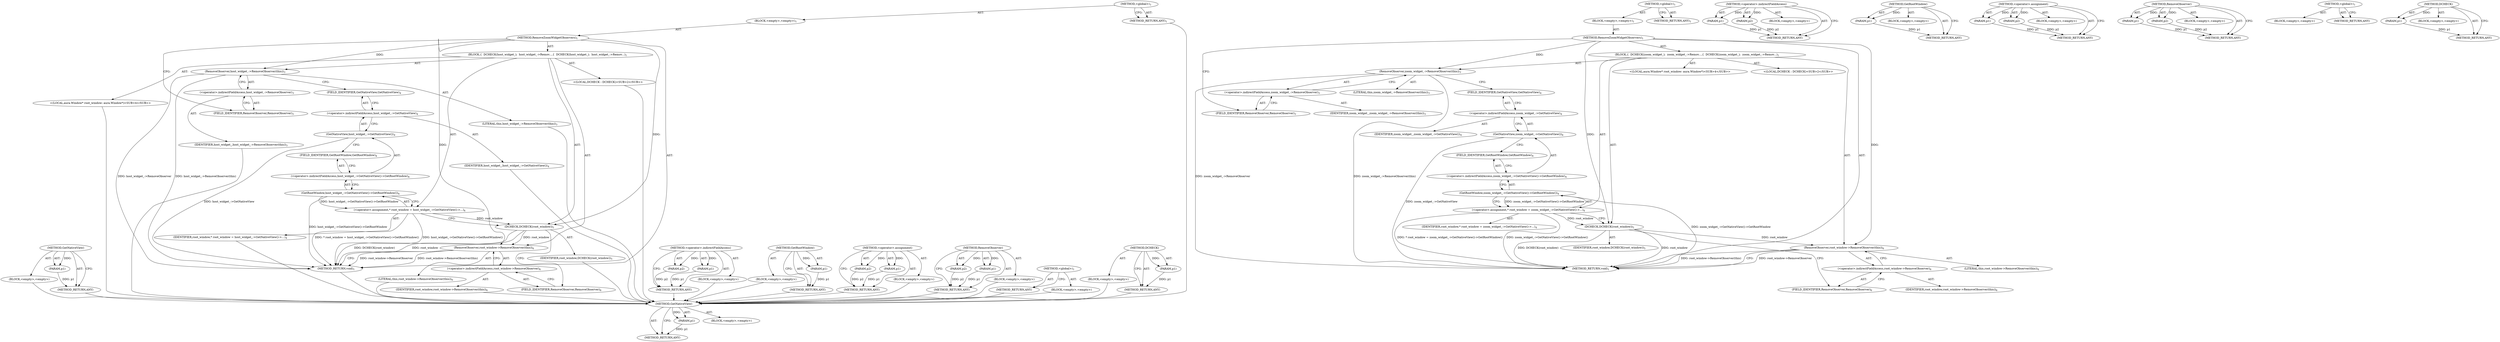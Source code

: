 digraph "DCHECK" {
vulnerable_71 [label=<(METHOD,GetNativeView)>];
vulnerable_72 [label=<(PARAM,p1)>];
vulnerable_73 [label=<(BLOCK,&lt;empty&gt;,&lt;empty&gt;)>];
vulnerable_74 [label=<(METHOD_RETURN,ANY)>];
vulnerable_6 [label=<(METHOD,&lt;global&gt;)<SUB>1</SUB>>];
vulnerable_7 [label=<(BLOCK,&lt;empty&gt;,&lt;empty&gt;)<SUB>1</SUB>>];
vulnerable_8 [label=<(METHOD,RemoveZoomWidgetObservers)<SUB>1</SUB>>];
vulnerable_9 [label=<(BLOCK,{
  DCHECK(zoom_widget_);
  zoom_widget_-&gt;Remov...,{
  DCHECK(zoom_widget_);
  zoom_widget_-&gt;Remov...)<SUB>1</SUB>>];
vulnerable_10 [label="<(LOCAL,DCHECK : DCHECK)<SUB>2</SUB>>"];
vulnerable_11 [label=<(RemoveObserver,zoom_widget_-&gt;RemoveObserver(this))<SUB>3</SUB>>];
vulnerable_12 [label=<(&lt;operator&gt;.indirectFieldAccess,zoom_widget_-&gt;RemoveObserver)<SUB>3</SUB>>];
vulnerable_13 [label=<(IDENTIFIER,zoom_widget_,zoom_widget_-&gt;RemoveObserver(this))<SUB>3</SUB>>];
vulnerable_14 [label=<(FIELD_IDENTIFIER,RemoveObserver,RemoveObserver)<SUB>3</SUB>>];
vulnerable_15 [label=<(LITERAL,this,zoom_widget_-&gt;RemoveObserver(this))<SUB>3</SUB>>];
vulnerable_16 [label="<(LOCAL,aura.Window* root_window: aura.Window*)<SUB>4</SUB>>"];
vulnerable_17 [label=<(&lt;operator&gt;.assignment,* root_window = zoom_widget_-&gt;GetNativeView()-&gt;...)<SUB>4</SUB>>];
vulnerable_18 [label=<(IDENTIFIER,root_window,* root_window = zoom_widget_-&gt;GetNativeView()-&gt;...)<SUB>4</SUB>>];
vulnerable_19 [label=<(GetRootWindow,zoom_widget_-&gt;GetNativeView()-&gt;GetRootWindow())<SUB>4</SUB>>];
vulnerable_20 [label=<(&lt;operator&gt;.indirectFieldAccess,zoom_widget_-&gt;GetNativeView()-&gt;GetRootWindow)<SUB>4</SUB>>];
vulnerable_21 [label=<(GetNativeView,zoom_widget_-&gt;GetNativeView())<SUB>4</SUB>>];
vulnerable_22 [label=<(&lt;operator&gt;.indirectFieldAccess,zoom_widget_-&gt;GetNativeView)<SUB>4</SUB>>];
vulnerable_23 [label=<(IDENTIFIER,zoom_widget_,zoom_widget_-&gt;GetNativeView())<SUB>4</SUB>>];
vulnerable_24 [label=<(FIELD_IDENTIFIER,GetNativeView,GetNativeView)<SUB>4</SUB>>];
vulnerable_25 [label=<(FIELD_IDENTIFIER,GetRootWindow,GetRootWindow)<SUB>4</SUB>>];
vulnerable_26 [label=<(DCHECK,DCHECK(root_window))<SUB>5</SUB>>];
vulnerable_27 [label=<(IDENTIFIER,root_window,DCHECK(root_window))<SUB>5</SUB>>];
vulnerable_28 [label=<(RemoveObserver,root_window-&gt;RemoveObserver(this))<SUB>6</SUB>>];
vulnerable_29 [label=<(&lt;operator&gt;.indirectFieldAccess,root_window-&gt;RemoveObserver)<SUB>6</SUB>>];
vulnerable_30 [label=<(IDENTIFIER,root_window,root_window-&gt;RemoveObserver(this))<SUB>6</SUB>>];
vulnerable_31 [label=<(FIELD_IDENTIFIER,RemoveObserver,RemoveObserver)<SUB>6</SUB>>];
vulnerable_32 [label=<(LITERAL,this,root_window-&gt;RemoveObserver(this))<SUB>6</SUB>>];
vulnerable_33 [label=<(METHOD_RETURN,void)<SUB>1</SUB>>];
vulnerable_35 [label=<(METHOD_RETURN,ANY)<SUB>1</SUB>>];
vulnerable_57 [label=<(METHOD,&lt;operator&gt;.indirectFieldAccess)>];
vulnerable_58 [label=<(PARAM,p1)>];
vulnerable_59 [label=<(PARAM,p2)>];
vulnerable_60 [label=<(BLOCK,&lt;empty&gt;,&lt;empty&gt;)>];
vulnerable_61 [label=<(METHOD_RETURN,ANY)>];
vulnerable_67 [label=<(METHOD,GetRootWindow)>];
vulnerable_68 [label=<(PARAM,p1)>];
vulnerable_69 [label=<(BLOCK,&lt;empty&gt;,&lt;empty&gt;)>];
vulnerable_70 [label=<(METHOD_RETURN,ANY)>];
vulnerable_62 [label=<(METHOD,&lt;operator&gt;.assignment)>];
vulnerable_63 [label=<(PARAM,p1)>];
vulnerable_64 [label=<(PARAM,p2)>];
vulnerable_65 [label=<(BLOCK,&lt;empty&gt;,&lt;empty&gt;)>];
vulnerable_66 [label=<(METHOD_RETURN,ANY)>];
vulnerable_52 [label=<(METHOD,RemoveObserver)>];
vulnerable_53 [label=<(PARAM,p1)>];
vulnerable_54 [label=<(PARAM,p2)>];
vulnerable_55 [label=<(BLOCK,&lt;empty&gt;,&lt;empty&gt;)>];
vulnerable_56 [label=<(METHOD_RETURN,ANY)>];
vulnerable_46 [label=<(METHOD,&lt;global&gt;)<SUB>1</SUB>>];
vulnerable_47 [label=<(BLOCK,&lt;empty&gt;,&lt;empty&gt;)>];
vulnerable_48 [label=<(METHOD_RETURN,ANY)>];
vulnerable_75 [label=<(METHOD,DCHECK)>];
vulnerable_76 [label=<(PARAM,p1)>];
vulnerable_77 [label=<(BLOCK,&lt;empty&gt;,&lt;empty&gt;)>];
vulnerable_78 [label=<(METHOD_RETURN,ANY)>];
fixed_71 [label=<(METHOD,GetNativeView)>];
fixed_72 [label=<(PARAM,p1)>];
fixed_73 [label=<(BLOCK,&lt;empty&gt;,&lt;empty&gt;)>];
fixed_74 [label=<(METHOD_RETURN,ANY)>];
fixed_6 [label=<(METHOD,&lt;global&gt;)<SUB>1</SUB>>];
fixed_7 [label=<(BLOCK,&lt;empty&gt;,&lt;empty&gt;)<SUB>1</SUB>>];
fixed_8 [label=<(METHOD,RemoveZoomWidgetObservers)<SUB>1</SUB>>];
fixed_9 [label=<(BLOCK,{
  DCHECK(host_widget_);
  host_widget_-&gt;Remov...,{
  DCHECK(host_widget_);
  host_widget_-&gt;Remov...)<SUB>1</SUB>>];
fixed_10 [label="<(LOCAL,DCHECK : DCHECK)<SUB>2</SUB>>"];
fixed_11 [label=<(RemoveObserver,host_widget_-&gt;RemoveObserver(this))<SUB>3</SUB>>];
fixed_12 [label=<(&lt;operator&gt;.indirectFieldAccess,host_widget_-&gt;RemoveObserver)<SUB>3</SUB>>];
fixed_13 [label=<(IDENTIFIER,host_widget_,host_widget_-&gt;RemoveObserver(this))<SUB>3</SUB>>];
fixed_14 [label=<(FIELD_IDENTIFIER,RemoveObserver,RemoveObserver)<SUB>3</SUB>>];
fixed_15 [label=<(LITERAL,this,host_widget_-&gt;RemoveObserver(this))<SUB>3</SUB>>];
fixed_16 [label="<(LOCAL,aura.Window* root_window: aura.Window*)<SUB>4</SUB>>"];
fixed_17 [label=<(&lt;operator&gt;.assignment,* root_window = host_widget_-&gt;GetNativeView()-&gt;...)<SUB>4</SUB>>];
fixed_18 [label=<(IDENTIFIER,root_window,* root_window = host_widget_-&gt;GetNativeView()-&gt;...)<SUB>4</SUB>>];
fixed_19 [label=<(GetRootWindow,host_widget_-&gt;GetNativeView()-&gt;GetRootWindow())<SUB>4</SUB>>];
fixed_20 [label=<(&lt;operator&gt;.indirectFieldAccess,host_widget_-&gt;GetNativeView()-&gt;GetRootWindow)<SUB>4</SUB>>];
fixed_21 [label=<(GetNativeView,host_widget_-&gt;GetNativeView())<SUB>4</SUB>>];
fixed_22 [label=<(&lt;operator&gt;.indirectFieldAccess,host_widget_-&gt;GetNativeView)<SUB>4</SUB>>];
fixed_23 [label=<(IDENTIFIER,host_widget_,host_widget_-&gt;GetNativeView())<SUB>4</SUB>>];
fixed_24 [label=<(FIELD_IDENTIFIER,GetNativeView,GetNativeView)<SUB>4</SUB>>];
fixed_25 [label=<(FIELD_IDENTIFIER,GetRootWindow,GetRootWindow)<SUB>4</SUB>>];
fixed_26 [label=<(DCHECK,DCHECK(root_window))<SUB>5</SUB>>];
fixed_27 [label=<(IDENTIFIER,root_window,DCHECK(root_window))<SUB>5</SUB>>];
fixed_28 [label=<(RemoveObserver,root_window-&gt;RemoveObserver(this))<SUB>6</SUB>>];
fixed_29 [label=<(&lt;operator&gt;.indirectFieldAccess,root_window-&gt;RemoveObserver)<SUB>6</SUB>>];
fixed_30 [label=<(IDENTIFIER,root_window,root_window-&gt;RemoveObserver(this))<SUB>6</SUB>>];
fixed_31 [label=<(FIELD_IDENTIFIER,RemoveObserver,RemoveObserver)<SUB>6</SUB>>];
fixed_32 [label=<(LITERAL,this,root_window-&gt;RemoveObserver(this))<SUB>6</SUB>>];
fixed_33 [label=<(METHOD_RETURN,void)<SUB>1</SUB>>];
fixed_35 [label=<(METHOD_RETURN,ANY)<SUB>1</SUB>>];
fixed_57 [label=<(METHOD,&lt;operator&gt;.indirectFieldAccess)>];
fixed_58 [label=<(PARAM,p1)>];
fixed_59 [label=<(PARAM,p2)>];
fixed_60 [label=<(BLOCK,&lt;empty&gt;,&lt;empty&gt;)>];
fixed_61 [label=<(METHOD_RETURN,ANY)>];
fixed_67 [label=<(METHOD,GetRootWindow)>];
fixed_68 [label=<(PARAM,p1)>];
fixed_69 [label=<(BLOCK,&lt;empty&gt;,&lt;empty&gt;)>];
fixed_70 [label=<(METHOD_RETURN,ANY)>];
fixed_62 [label=<(METHOD,&lt;operator&gt;.assignment)>];
fixed_63 [label=<(PARAM,p1)>];
fixed_64 [label=<(PARAM,p2)>];
fixed_65 [label=<(BLOCK,&lt;empty&gt;,&lt;empty&gt;)>];
fixed_66 [label=<(METHOD_RETURN,ANY)>];
fixed_52 [label=<(METHOD,RemoveObserver)>];
fixed_53 [label=<(PARAM,p1)>];
fixed_54 [label=<(PARAM,p2)>];
fixed_55 [label=<(BLOCK,&lt;empty&gt;,&lt;empty&gt;)>];
fixed_56 [label=<(METHOD_RETURN,ANY)>];
fixed_46 [label=<(METHOD,&lt;global&gt;)<SUB>1</SUB>>];
fixed_47 [label=<(BLOCK,&lt;empty&gt;,&lt;empty&gt;)>];
fixed_48 [label=<(METHOD_RETURN,ANY)>];
fixed_75 [label=<(METHOD,DCHECK)>];
fixed_76 [label=<(PARAM,p1)>];
fixed_77 [label=<(BLOCK,&lt;empty&gt;,&lt;empty&gt;)>];
fixed_78 [label=<(METHOD_RETURN,ANY)>];
vulnerable_71 -> vulnerable_72  [key=0, label="AST: "];
vulnerable_71 -> vulnerable_72  [key=1, label="DDG: "];
vulnerable_71 -> vulnerable_73  [key=0, label="AST: "];
vulnerable_71 -> vulnerable_74  [key=0, label="AST: "];
vulnerable_71 -> vulnerable_74  [key=1, label="CFG: "];
vulnerable_72 -> vulnerable_74  [key=0, label="DDG: p1"];
vulnerable_6 -> vulnerable_7  [key=0, label="AST: "];
vulnerable_6 -> vulnerable_35  [key=0, label="AST: "];
vulnerable_6 -> vulnerable_35  [key=1, label="CFG: "];
vulnerable_7 -> vulnerable_8  [key=0, label="AST: "];
vulnerable_8 -> vulnerable_9  [key=0, label="AST: "];
vulnerable_8 -> vulnerable_33  [key=0, label="AST: "];
vulnerable_8 -> vulnerable_14  [key=0, label="CFG: "];
vulnerable_8 -> vulnerable_11  [key=0, label="DDG: "];
vulnerable_8 -> vulnerable_26  [key=0, label="DDG: "];
vulnerable_8 -> vulnerable_28  [key=0, label="DDG: "];
vulnerable_9 -> vulnerable_10  [key=0, label="AST: "];
vulnerable_9 -> vulnerable_11  [key=0, label="AST: "];
vulnerable_9 -> vulnerable_16  [key=0, label="AST: "];
vulnerable_9 -> vulnerable_17  [key=0, label="AST: "];
vulnerable_9 -> vulnerable_26  [key=0, label="AST: "];
vulnerable_9 -> vulnerable_28  [key=0, label="AST: "];
vulnerable_11 -> vulnerable_12  [key=0, label="AST: "];
vulnerable_11 -> vulnerable_15  [key=0, label="AST: "];
vulnerable_11 -> vulnerable_24  [key=0, label="CFG: "];
vulnerable_11 -> vulnerable_33  [key=0, label="DDG: zoom_widget_-&gt;RemoveObserver"];
vulnerable_11 -> vulnerable_33  [key=1, label="DDG: zoom_widget_-&gt;RemoveObserver(this)"];
vulnerable_12 -> vulnerable_13  [key=0, label="AST: "];
vulnerable_12 -> vulnerable_14  [key=0, label="AST: "];
vulnerable_12 -> vulnerable_11  [key=0, label="CFG: "];
vulnerable_14 -> vulnerable_12  [key=0, label="CFG: "];
vulnerable_17 -> vulnerable_18  [key=0, label="AST: "];
vulnerable_17 -> vulnerable_19  [key=0, label="AST: "];
vulnerable_17 -> vulnerable_26  [key=0, label="CFG: "];
vulnerable_17 -> vulnerable_26  [key=1, label="DDG: root_window"];
vulnerable_17 -> vulnerable_33  [key=0, label="DDG: zoom_widget_-&gt;GetNativeView()-&gt;GetRootWindow()"];
vulnerable_17 -> vulnerable_33  [key=1, label="DDG: * root_window = zoom_widget_-&gt;GetNativeView()-&gt;GetRootWindow()"];
vulnerable_19 -> vulnerable_20  [key=0, label="AST: "];
vulnerable_19 -> vulnerable_17  [key=0, label="CFG: "];
vulnerable_19 -> vulnerable_17  [key=1, label="DDG: zoom_widget_-&gt;GetNativeView()-&gt;GetRootWindow"];
vulnerable_19 -> vulnerable_33  [key=0, label="DDG: zoom_widget_-&gt;GetNativeView()-&gt;GetRootWindow"];
vulnerable_20 -> vulnerable_21  [key=0, label="AST: "];
vulnerable_20 -> vulnerable_25  [key=0, label="AST: "];
vulnerable_20 -> vulnerable_19  [key=0, label="CFG: "];
vulnerable_21 -> vulnerable_22  [key=0, label="AST: "];
vulnerable_21 -> vulnerable_25  [key=0, label="CFG: "];
vulnerable_21 -> vulnerable_33  [key=0, label="DDG: zoom_widget_-&gt;GetNativeView"];
vulnerable_22 -> vulnerable_23  [key=0, label="AST: "];
vulnerable_22 -> vulnerable_24  [key=0, label="AST: "];
vulnerable_22 -> vulnerable_21  [key=0, label="CFG: "];
vulnerable_24 -> vulnerable_22  [key=0, label="CFG: "];
vulnerable_25 -> vulnerable_20  [key=0, label="CFG: "];
vulnerable_26 -> vulnerable_27  [key=0, label="AST: "];
vulnerable_26 -> vulnerable_31  [key=0, label="CFG: "];
vulnerable_26 -> vulnerable_33  [key=0, label="DDG: root_window"];
vulnerable_26 -> vulnerable_33  [key=1, label="DDG: DCHECK(root_window)"];
vulnerable_26 -> vulnerable_28  [key=0, label="DDG: root_window"];
vulnerable_28 -> vulnerable_29  [key=0, label="AST: "];
vulnerable_28 -> vulnerable_32  [key=0, label="AST: "];
vulnerable_28 -> vulnerable_33  [key=0, label="CFG: "];
vulnerable_28 -> vulnerable_33  [key=1, label="DDG: root_window-&gt;RemoveObserver"];
vulnerable_28 -> vulnerable_33  [key=2, label="DDG: root_window-&gt;RemoveObserver(this)"];
vulnerable_29 -> vulnerable_30  [key=0, label="AST: "];
vulnerable_29 -> vulnerable_31  [key=0, label="AST: "];
vulnerable_29 -> vulnerable_28  [key=0, label="CFG: "];
vulnerable_31 -> vulnerable_29  [key=0, label="CFG: "];
vulnerable_57 -> vulnerable_58  [key=0, label="AST: "];
vulnerable_57 -> vulnerable_58  [key=1, label="DDG: "];
vulnerable_57 -> vulnerable_60  [key=0, label="AST: "];
vulnerable_57 -> vulnerable_59  [key=0, label="AST: "];
vulnerable_57 -> vulnerable_59  [key=1, label="DDG: "];
vulnerable_57 -> vulnerable_61  [key=0, label="AST: "];
vulnerable_57 -> vulnerable_61  [key=1, label="CFG: "];
vulnerable_58 -> vulnerable_61  [key=0, label="DDG: p1"];
vulnerable_59 -> vulnerable_61  [key=0, label="DDG: p2"];
vulnerable_67 -> vulnerable_68  [key=0, label="AST: "];
vulnerable_67 -> vulnerable_68  [key=1, label="DDG: "];
vulnerable_67 -> vulnerable_69  [key=0, label="AST: "];
vulnerable_67 -> vulnerable_70  [key=0, label="AST: "];
vulnerable_67 -> vulnerable_70  [key=1, label="CFG: "];
vulnerable_68 -> vulnerable_70  [key=0, label="DDG: p1"];
vulnerable_62 -> vulnerable_63  [key=0, label="AST: "];
vulnerable_62 -> vulnerable_63  [key=1, label="DDG: "];
vulnerable_62 -> vulnerable_65  [key=0, label="AST: "];
vulnerable_62 -> vulnerable_64  [key=0, label="AST: "];
vulnerable_62 -> vulnerable_64  [key=1, label="DDG: "];
vulnerable_62 -> vulnerable_66  [key=0, label="AST: "];
vulnerable_62 -> vulnerable_66  [key=1, label="CFG: "];
vulnerable_63 -> vulnerable_66  [key=0, label="DDG: p1"];
vulnerable_64 -> vulnerable_66  [key=0, label="DDG: p2"];
vulnerable_52 -> vulnerable_53  [key=0, label="AST: "];
vulnerable_52 -> vulnerable_53  [key=1, label="DDG: "];
vulnerable_52 -> vulnerable_55  [key=0, label="AST: "];
vulnerable_52 -> vulnerable_54  [key=0, label="AST: "];
vulnerable_52 -> vulnerable_54  [key=1, label="DDG: "];
vulnerable_52 -> vulnerable_56  [key=0, label="AST: "];
vulnerable_52 -> vulnerable_56  [key=1, label="CFG: "];
vulnerable_53 -> vulnerable_56  [key=0, label="DDG: p1"];
vulnerable_54 -> vulnerable_56  [key=0, label="DDG: p2"];
vulnerable_46 -> vulnerable_47  [key=0, label="AST: "];
vulnerable_46 -> vulnerable_48  [key=0, label="AST: "];
vulnerable_46 -> vulnerable_48  [key=1, label="CFG: "];
vulnerable_75 -> vulnerable_76  [key=0, label="AST: "];
vulnerable_75 -> vulnerable_76  [key=1, label="DDG: "];
vulnerable_75 -> vulnerable_77  [key=0, label="AST: "];
vulnerable_75 -> vulnerable_78  [key=0, label="AST: "];
vulnerable_75 -> vulnerable_78  [key=1, label="CFG: "];
vulnerable_76 -> vulnerable_78  [key=0, label="DDG: p1"];
fixed_71 -> fixed_72  [key=0, label="AST: "];
fixed_71 -> fixed_72  [key=1, label="DDG: "];
fixed_71 -> fixed_73  [key=0, label="AST: "];
fixed_71 -> fixed_74  [key=0, label="AST: "];
fixed_71 -> fixed_74  [key=1, label="CFG: "];
fixed_72 -> fixed_74  [key=0, label="DDG: p1"];
fixed_73 -> vulnerable_71  [key=0];
fixed_74 -> vulnerable_71  [key=0];
fixed_6 -> fixed_7  [key=0, label="AST: "];
fixed_6 -> fixed_35  [key=0, label="AST: "];
fixed_6 -> fixed_35  [key=1, label="CFG: "];
fixed_7 -> fixed_8  [key=0, label="AST: "];
fixed_8 -> fixed_9  [key=0, label="AST: "];
fixed_8 -> fixed_33  [key=0, label="AST: "];
fixed_8 -> fixed_14  [key=0, label="CFG: "];
fixed_8 -> fixed_11  [key=0, label="DDG: "];
fixed_8 -> fixed_26  [key=0, label="DDG: "];
fixed_8 -> fixed_28  [key=0, label="DDG: "];
fixed_9 -> fixed_10  [key=0, label="AST: "];
fixed_9 -> fixed_11  [key=0, label="AST: "];
fixed_9 -> fixed_16  [key=0, label="AST: "];
fixed_9 -> fixed_17  [key=0, label="AST: "];
fixed_9 -> fixed_26  [key=0, label="AST: "];
fixed_9 -> fixed_28  [key=0, label="AST: "];
fixed_10 -> vulnerable_71  [key=0];
fixed_11 -> fixed_12  [key=0, label="AST: "];
fixed_11 -> fixed_15  [key=0, label="AST: "];
fixed_11 -> fixed_24  [key=0, label="CFG: "];
fixed_11 -> fixed_33  [key=0, label="DDG: host_widget_-&gt;RemoveObserver"];
fixed_11 -> fixed_33  [key=1, label="DDG: host_widget_-&gt;RemoveObserver(this)"];
fixed_12 -> fixed_13  [key=0, label="AST: "];
fixed_12 -> fixed_14  [key=0, label="AST: "];
fixed_12 -> fixed_11  [key=0, label="CFG: "];
fixed_13 -> vulnerable_71  [key=0];
fixed_14 -> fixed_12  [key=0, label="CFG: "];
fixed_15 -> vulnerable_71  [key=0];
fixed_16 -> vulnerable_71  [key=0];
fixed_17 -> fixed_18  [key=0, label="AST: "];
fixed_17 -> fixed_19  [key=0, label="AST: "];
fixed_17 -> fixed_26  [key=0, label="CFG: "];
fixed_17 -> fixed_26  [key=1, label="DDG: root_window"];
fixed_17 -> fixed_33  [key=0, label="DDG: host_widget_-&gt;GetNativeView()-&gt;GetRootWindow()"];
fixed_17 -> fixed_33  [key=1, label="DDG: * root_window = host_widget_-&gt;GetNativeView()-&gt;GetRootWindow()"];
fixed_18 -> vulnerable_71  [key=0];
fixed_19 -> fixed_20  [key=0, label="AST: "];
fixed_19 -> fixed_17  [key=0, label="CFG: "];
fixed_19 -> fixed_17  [key=1, label="DDG: host_widget_-&gt;GetNativeView()-&gt;GetRootWindow"];
fixed_19 -> fixed_33  [key=0, label="DDG: host_widget_-&gt;GetNativeView()-&gt;GetRootWindow"];
fixed_20 -> fixed_21  [key=0, label="AST: "];
fixed_20 -> fixed_25  [key=0, label="AST: "];
fixed_20 -> fixed_19  [key=0, label="CFG: "];
fixed_21 -> fixed_22  [key=0, label="AST: "];
fixed_21 -> fixed_25  [key=0, label="CFG: "];
fixed_21 -> fixed_33  [key=0, label="DDG: host_widget_-&gt;GetNativeView"];
fixed_22 -> fixed_23  [key=0, label="AST: "];
fixed_22 -> fixed_24  [key=0, label="AST: "];
fixed_22 -> fixed_21  [key=0, label="CFG: "];
fixed_23 -> vulnerable_71  [key=0];
fixed_24 -> fixed_22  [key=0, label="CFG: "];
fixed_25 -> fixed_20  [key=0, label="CFG: "];
fixed_26 -> fixed_27  [key=0, label="AST: "];
fixed_26 -> fixed_31  [key=0, label="CFG: "];
fixed_26 -> fixed_33  [key=0, label="DDG: root_window"];
fixed_26 -> fixed_33  [key=1, label="DDG: DCHECK(root_window)"];
fixed_26 -> fixed_28  [key=0, label="DDG: root_window"];
fixed_27 -> vulnerable_71  [key=0];
fixed_28 -> fixed_29  [key=0, label="AST: "];
fixed_28 -> fixed_32  [key=0, label="AST: "];
fixed_28 -> fixed_33  [key=0, label="CFG: "];
fixed_28 -> fixed_33  [key=1, label="DDG: root_window-&gt;RemoveObserver"];
fixed_28 -> fixed_33  [key=2, label="DDG: root_window-&gt;RemoveObserver(this)"];
fixed_29 -> fixed_30  [key=0, label="AST: "];
fixed_29 -> fixed_31  [key=0, label="AST: "];
fixed_29 -> fixed_28  [key=0, label="CFG: "];
fixed_30 -> vulnerable_71  [key=0];
fixed_31 -> fixed_29  [key=0, label="CFG: "];
fixed_32 -> vulnerable_71  [key=0];
fixed_33 -> vulnerable_71  [key=0];
fixed_35 -> vulnerable_71  [key=0];
fixed_57 -> fixed_58  [key=0, label="AST: "];
fixed_57 -> fixed_58  [key=1, label="DDG: "];
fixed_57 -> fixed_60  [key=0, label="AST: "];
fixed_57 -> fixed_59  [key=0, label="AST: "];
fixed_57 -> fixed_59  [key=1, label="DDG: "];
fixed_57 -> fixed_61  [key=0, label="AST: "];
fixed_57 -> fixed_61  [key=1, label="CFG: "];
fixed_58 -> fixed_61  [key=0, label="DDG: p1"];
fixed_59 -> fixed_61  [key=0, label="DDG: p2"];
fixed_60 -> vulnerable_71  [key=0];
fixed_61 -> vulnerable_71  [key=0];
fixed_67 -> fixed_68  [key=0, label="AST: "];
fixed_67 -> fixed_68  [key=1, label="DDG: "];
fixed_67 -> fixed_69  [key=0, label="AST: "];
fixed_67 -> fixed_70  [key=0, label="AST: "];
fixed_67 -> fixed_70  [key=1, label="CFG: "];
fixed_68 -> fixed_70  [key=0, label="DDG: p1"];
fixed_69 -> vulnerable_71  [key=0];
fixed_70 -> vulnerable_71  [key=0];
fixed_62 -> fixed_63  [key=0, label="AST: "];
fixed_62 -> fixed_63  [key=1, label="DDG: "];
fixed_62 -> fixed_65  [key=0, label="AST: "];
fixed_62 -> fixed_64  [key=0, label="AST: "];
fixed_62 -> fixed_64  [key=1, label="DDG: "];
fixed_62 -> fixed_66  [key=0, label="AST: "];
fixed_62 -> fixed_66  [key=1, label="CFG: "];
fixed_63 -> fixed_66  [key=0, label="DDG: p1"];
fixed_64 -> fixed_66  [key=0, label="DDG: p2"];
fixed_65 -> vulnerable_71  [key=0];
fixed_66 -> vulnerable_71  [key=0];
fixed_52 -> fixed_53  [key=0, label="AST: "];
fixed_52 -> fixed_53  [key=1, label="DDG: "];
fixed_52 -> fixed_55  [key=0, label="AST: "];
fixed_52 -> fixed_54  [key=0, label="AST: "];
fixed_52 -> fixed_54  [key=1, label="DDG: "];
fixed_52 -> fixed_56  [key=0, label="AST: "];
fixed_52 -> fixed_56  [key=1, label="CFG: "];
fixed_53 -> fixed_56  [key=0, label="DDG: p1"];
fixed_54 -> fixed_56  [key=0, label="DDG: p2"];
fixed_55 -> vulnerable_71  [key=0];
fixed_56 -> vulnerable_71  [key=0];
fixed_46 -> fixed_47  [key=0, label="AST: "];
fixed_46 -> fixed_48  [key=0, label="AST: "];
fixed_46 -> fixed_48  [key=1, label="CFG: "];
fixed_47 -> vulnerable_71  [key=0];
fixed_48 -> vulnerable_71  [key=0];
fixed_75 -> fixed_76  [key=0, label="AST: "];
fixed_75 -> fixed_76  [key=1, label="DDG: "];
fixed_75 -> fixed_77  [key=0, label="AST: "];
fixed_75 -> fixed_78  [key=0, label="AST: "];
fixed_75 -> fixed_78  [key=1, label="CFG: "];
fixed_76 -> fixed_78  [key=0, label="DDG: p1"];
fixed_77 -> vulnerable_71  [key=0];
fixed_78 -> vulnerable_71  [key=0];
}
